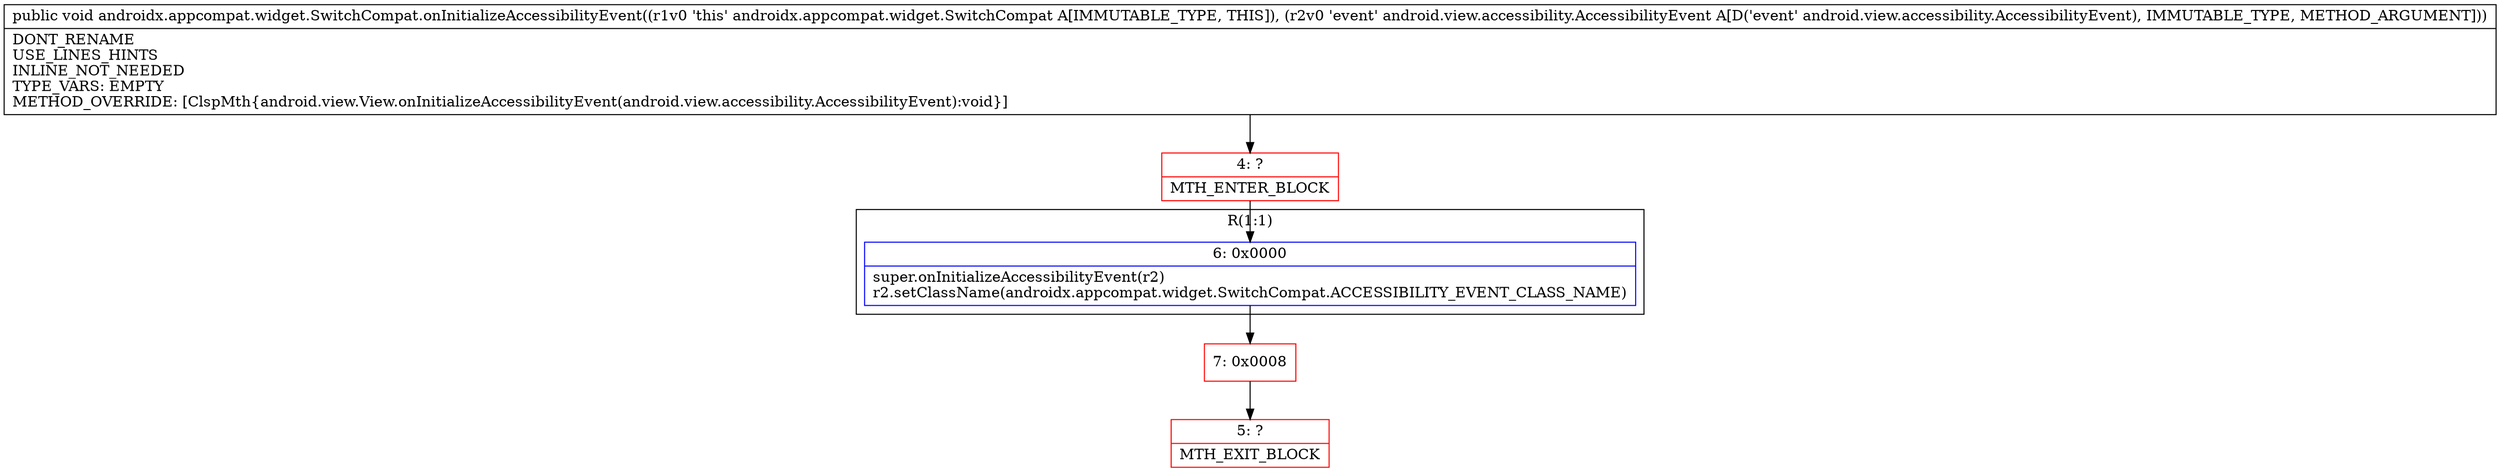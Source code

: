 digraph "CFG forandroidx.appcompat.widget.SwitchCompat.onInitializeAccessibilityEvent(Landroid\/view\/accessibility\/AccessibilityEvent;)V" {
subgraph cluster_Region_244358520 {
label = "R(1:1)";
node [shape=record,color=blue];
Node_6 [shape=record,label="{6\:\ 0x0000|super.onInitializeAccessibilityEvent(r2)\lr2.setClassName(androidx.appcompat.widget.SwitchCompat.ACCESSIBILITY_EVENT_CLASS_NAME)\l}"];
}
Node_4 [shape=record,color=red,label="{4\:\ ?|MTH_ENTER_BLOCK\l}"];
Node_7 [shape=record,color=red,label="{7\:\ 0x0008}"];
Node_5 [shape=record,color=red,label="{5\:\ ?|MTH_EXIT_BLOCK\l}"];
MethodNode[shape=record,label="{public void androidx.appcompat.widget.SwitchCompat.onInitializeAccessibilityEvent((r1v0 'this' androidx.appcompat.widget.SwitchCompat A[IMMUTABLE_TYPE, THIS]), (r2v0 'event' android.view.accessibility.AccessibilityEvent A[D('event' android.view.accessibility.AccessibilityEvent), IMMUTABLE_TYPE, METHOD_ARGUMENT]))  | DONT_RENAME\lUSE_LINES_HINTS\lINLINE_NOT_NEEDED\lTYPE_VARS: EMPTY\lMETHOD_OVERRIDE: [ClspMth\{android.view.View.onInitializeAccessibilityEvent(android.view.accessibility.AccessibilityEvent):void\}]\l}"];
MethodNode -> Node_4;Node_6 -> Node_7;
Node_4 -> Node_6;
Node_7 -> Node_5;
}

